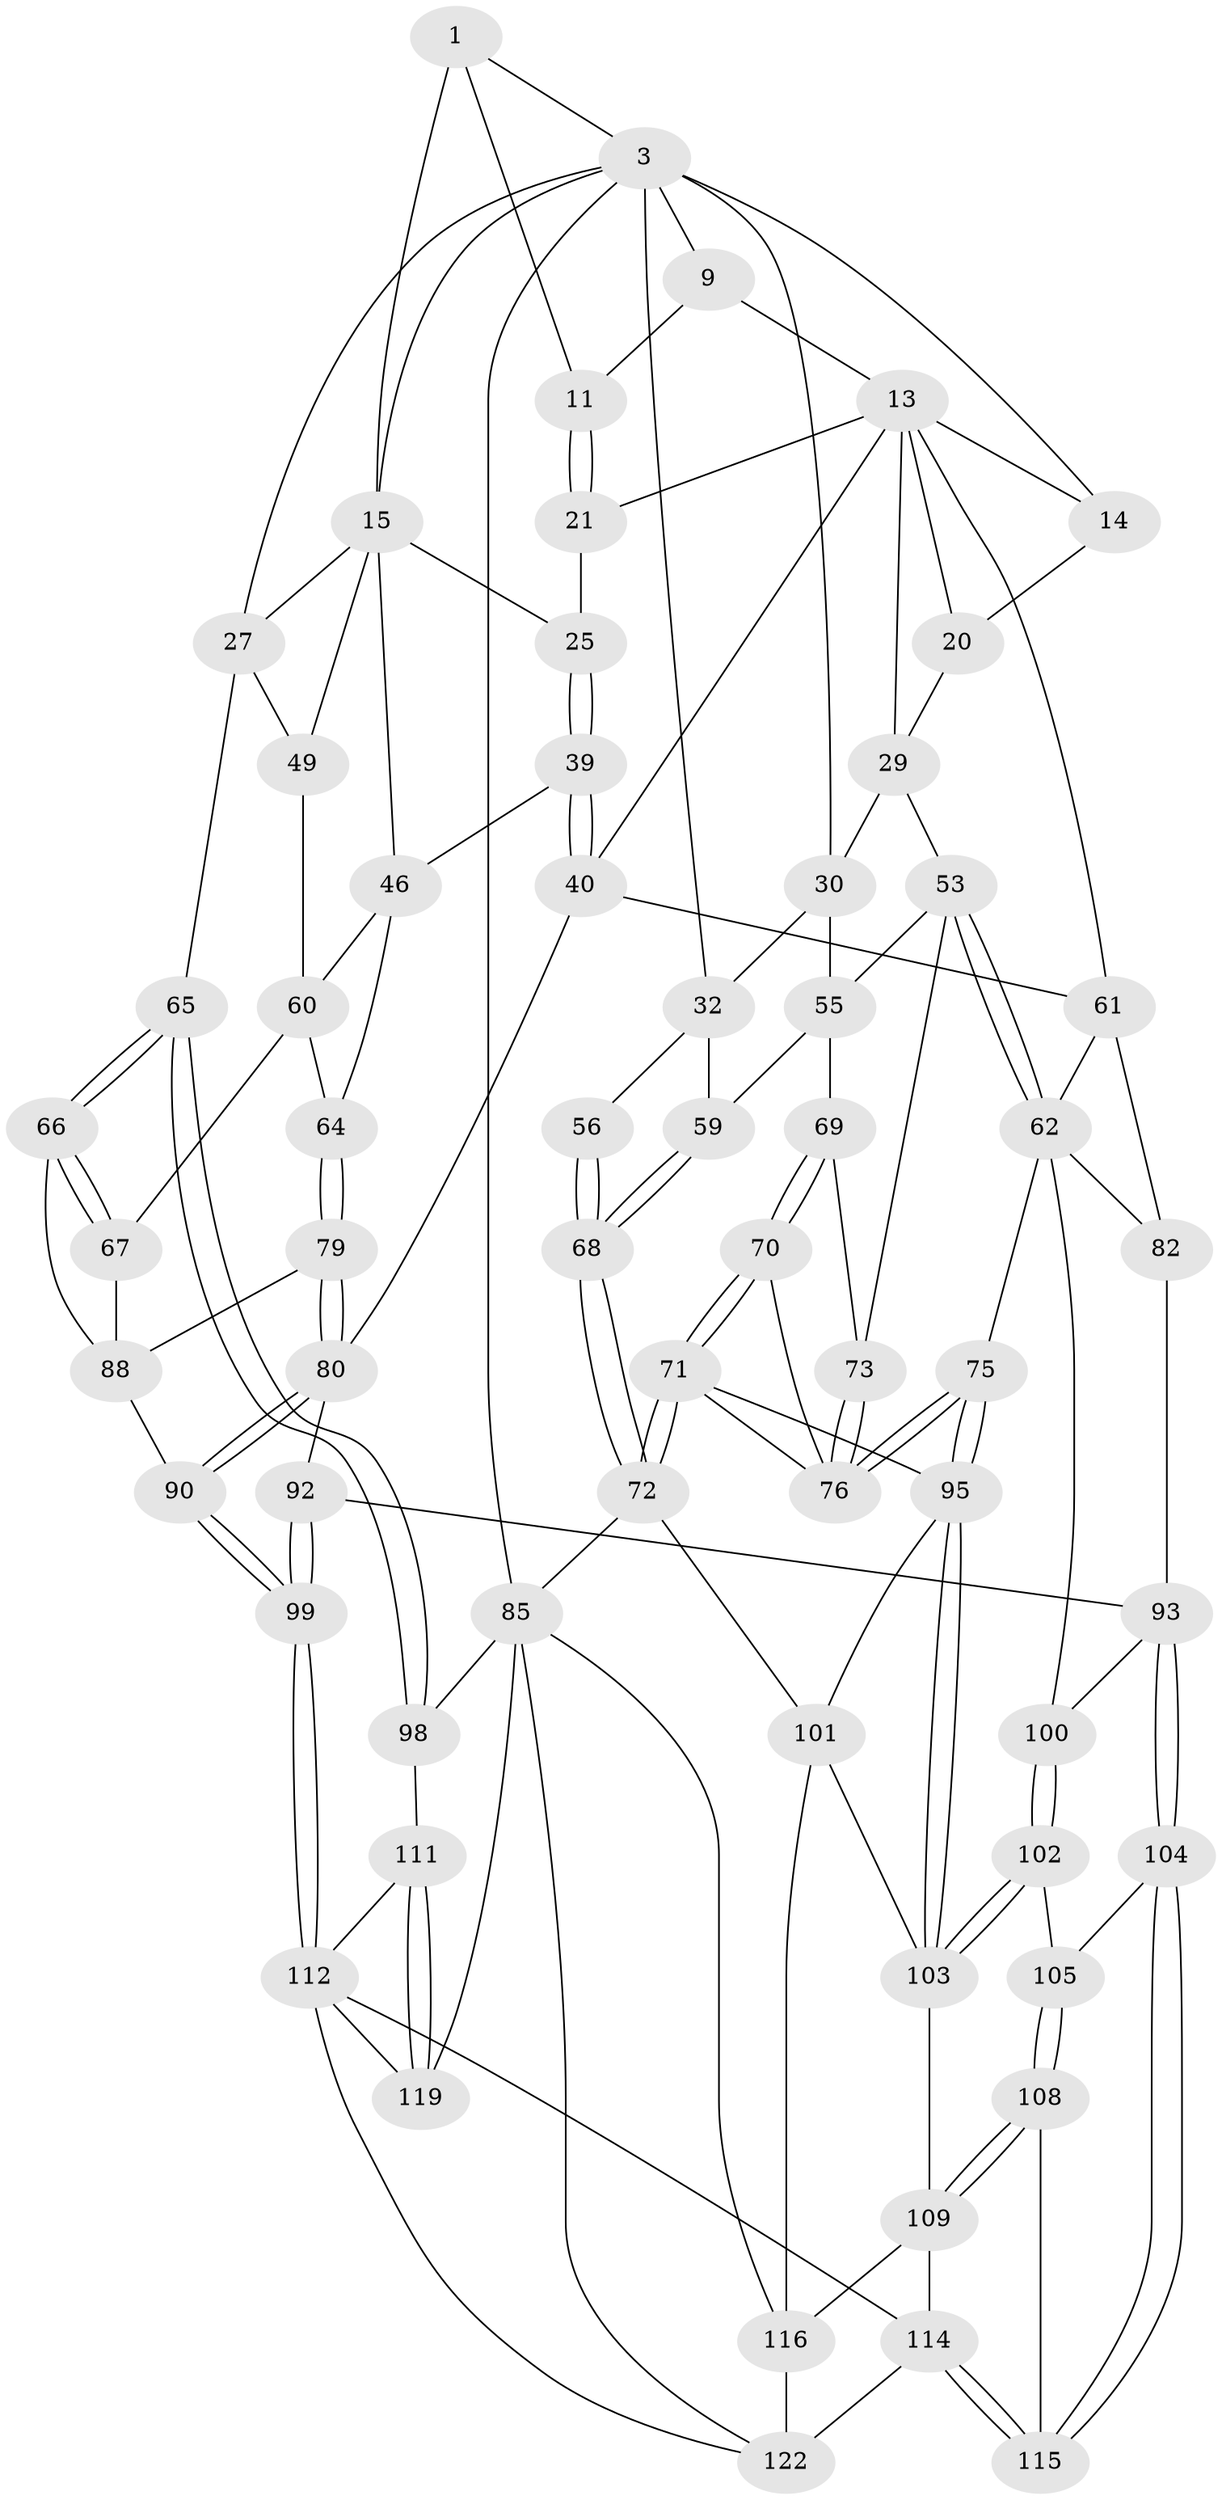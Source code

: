 // original degree distribution, {3: 0.015873015873015872, 4: 0.23809523809523808, 5: 0.5238095238095238, 6: 0.2222222222222222}
// Generated by graph-tools (version 1.1) at 2025/28/03/15/25 16:28:01]
// undirected, 63 vertices, 146 edges
graph export_dot {
graph [start="1"]
  node [color=gray90,style=filled];
  1 [pos="+0.7177096835467293+0",super="+10+2"];
  3 [pos="+1+0",super="+4"];
  9 [pos="+0.5811662854490213+0",super="+12"];
  11 [pos="+0.6751442879298323+0.10325183649301804"];
  13 [pos="+0.5556006629614757+0.04992599838780758",super="+18"];
  14 [pos="+0.5423757569116805+0.036113136330203674",super="+17"];
  15 [pos="+0.8455971064286514+0.05045108993130157",super="+22+16"];
  20 [pos="+0.44256568293748033+0.12591655661656528",super="+28"];
  21 [pos="+0.6750370114693092+0.10683821799256582"];
  25 [pos="+0.827016940292441+0.21968545916669577",super="+26"];
  27 [pos="+1+0.22896716049792334",super="+48"];
  29 [pos="+0.35843386726534066+0.15548806299707518",super="+42"];
  30 [pos="+0.2852277707671647+0.12578230538982021",super="+31+34"];
  32 [pos="+0.15580109780524287+0.1865810805858566",super="+33+36"];
  39 [pos="+0.7090244682073682+0.3693296227289653"];
  40 [pos="+0.6461701103944529+0.37840019678317516",super="+77"];
  46 [pos="+0.8724722340005322+0.4078657302311606",super="+47"];
  49 [pos="+0.9713183240214849+0.42513188257136625"];
  53 [pos="+0.30545004613806254+0.4320398150964256",super="+54"];
  55 [pos="+0.20679086284104306+0.3504700107706195",super="+58"];
  56 [pos="+0+0.2871694397351543"];
  59 [pos="+0.09508443062453062+0.45410121271636866"];
  60 [pos="+0.9588368546760774+0.4315009579500136",super="+63"];
  61 [pos="+0.4220642453296536+0.4661408328791836",super="+78"];
  62 [pos="+0.38380599398415977+0.49434867228874574",super="+74"];
  64 [pos="+0.8082538356694793+0.4760819205823842"];
  65 [pos="+1+0.6507630154428269"];
  66 [pos="+1+0.6231424528097662"];
  67 [pos="+0.914207947217231+0.5343476304405209"];
  68 [pos="+0+0.6155839826915815"];
  69 [pos="+0.1618914609095934+0.5214868428631854"];
  70 [pos="+0.16175022381801676+0.5389975186989955"];
  71 [pos="+0.014767138598572767+0.5993840949355811",super="+91"];
  72 [pos="+0+0.6291741706548082",super="+84"];
  73 [pos="+0.2532281196936281+0.43891601888931925"];
  75 [pos="+0.32812614863146977+0.6180893741085883"];
  76 [pos="+0.28070071213010334+0.5722068689698702",super="+87"];
  79 [pos="+0.798051594910034+0.5180247355922946"];
  80 [pos="+0.7642099638470011+0.6086717323565314",super="+81"];
  82 [pos="+0.5051487961110416+0.5716965307535823"];
  85 [pos="+0+0.7591990098187952",super="+86"];
  88 [pos="+0.8540509010119298+0.5851950831816931",super="+89"];
  90 [pos="+0.8025468576804278+0.708799729322812"];
  92 [pos="+0.6181436927962276+0.7302538914250779"];
  93 [pos="+0.6166196076527583+0.7316574521877753",super="+94"];
  95 [pos="+0.32587590725674687+0.6227897042171079",super="+96"];
  98 [pos="+1+0.7727046905335739"];
  99 [pos="+0.7989460367945354+0.7169176082784482"];
  100 [pos="+0.48053123282606597+0.6978946526352245"];
  101 [pos="+0.22446535635254153+0.7290332764983192",super="+107"];
  102 [pos="+0.44320380427894734+0.7721654603014109"];
  103 [pos="+0.40541970724168036+0.8023121241177484",super="+106"];
  104 [pos="+0.6068358566702498+0.7686716727253147"];
  105 [pos="+0.4810532519800443+0.7810431712875087"];
  108 [pos="+0.5255345444707996+0.8409529028588831"];
  109 [pos="+0.4601352277916711+0.8895646305710018",super="+118+110"];
  111 [pos="+0.9145785062504438+0.8261192937795508"];
  112 [pos="+0.8235216829200186+0.797113006363946",super="+113"];
  114 [pos="+0.6247506106161069+0.8494719132056922",super="+117"];
  115 [pos="+0.6039796926145721+0.8035610475100027"];
  116 [pos="+0.20162473393948419+0.9338367021113241",super="+121"];
  119 [pos="+0.9431005156647952+1"];
  122 [pos="+0.7778134612761857+1",super="+125"];
  1 -- 11;
  1 -- 3;
  1 -- 15 [weight=2];
  3 -- 15;
  3 -- 32;
  3 -- 85 [weight=2];
  3 -- 30;
  3 -- 9;
  3 -- 27;
  3 -- 14 [weight=2];
  9 -- 11;
  9 -- 13;
  11 -- 21;
  11 -- 21;
  13 -- 14;
  13 -- 61;
  13 -- 20 [weight=2];
  13 -- 21;
  13 -- 40;
  13 -- 29;
  14 -- 20;
  15 -- 49;
  15 -- 25 [weight=2];
  15 -- 27;
  15 -- 46;
  20 -- 29 [weight=2];
  21 -- 25;
  25 -- 39;
  25 -- 39;
  27 -- 65;
  27 -- 49;
  29 -- 30 [weight=3];
  29 -- 53;
  30 -- 32 [weight=2];
  30 -- 55;
  32 -- 56 [weight=2];
  32 -- 59;
  39 -- 40;
  39 -- 40;
  39 -- 46;
  40 -- 61;
  40 -- 80;
  46 -- 60;
  46 -- 64;
  49 -- 60;
  53 -- 62;
  53 -- 62;
  53 -- 73;
  53 -- 55;
  55 -- 59;
  55 -- 69;
  56 -- 68;
  56 -- 68;
  59 -- 68;
  59 -- 68;
  60 -- 64;
  60 -- 67;
  61 -- 62;
  61 -- 82;
  62 -- 82;
  62 -- 75;
  62 -- 100;
  64 -- 79;
  64 -- 79;
  65 -- 66;
  65 -- 66;
  65 -- 98;
  65 -- 98;
  66 -- 67;
  66 -- 67;
  66 -- 88;
  67 -- 88;
  68 -- 72;
  68 -- 72;
  69 -- 70;
  69 -- 70;
  69 -- 73;
  70 -- 71;
  70 -- 71;
  70 -- 76;
  71 -- 72;
  71 -- 72;
  71 -- 76;
  71 -- 95;
  72 -- 85;
  72 -- 101;
  73 -- 76;
  73 -- 76;
  75 -- 76;
  75 -- 76;
  75 -- 95;
  75 -- 95;
  79 -- 80;
  79 -- 80;
  79 -- 88;
  80 -- 90;
  80 -- 90;
  80 -- 92;
  82 -- 93;
  85 -- 116;
  85 -- 98;
  85 -- 119;
  85 -- 122;
  88 -- 90;
  90 -- 99;
  90 -- 99;
  92 -- 93;
  92 -- 99;
  92 -- 99;
  93 -- 104;
  93 -- 104;
  93 -- 100;
  95 -- 103;
  95 -- 103;
  95 -- 101;
  98 -- 111;
  99 -- 112;
  99 -- 112;
  100 -- 102;
  100 -- 102;
  101 -- 116;
  101 -- 103;
  102 -- 103;
  102 -- 103;
  102 -- 105;
  103 -- 109;
  104 -- 105;
  104 -- 115;
  104 -- 115;
  105 -- 108;
  105 -- 108;
  108 -- 109;
  108 -- 109;
  108 -- 115;
  109 -- 116;
  109 -- 114 [weight=2];
  111 -- 112;
  111 -- 119;
  111 -- 119;
  112 -- 114;
  112 -- 122;
  112 -- 119;
  114 -- 115;
  114 -- 115;
  114 -- 122 [weight=2];
  116 -- 122;
}
